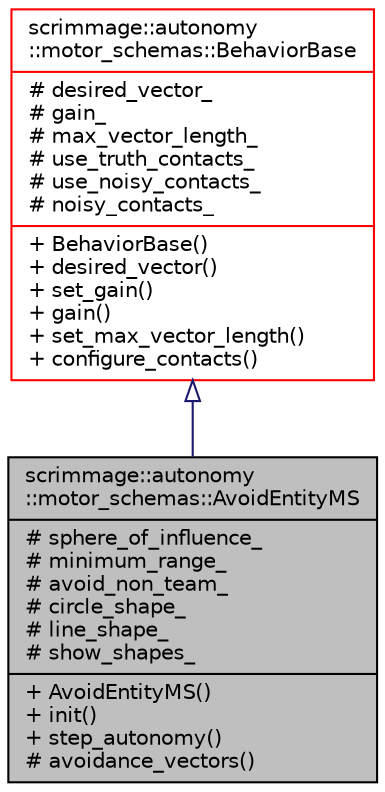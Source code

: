 digraph "scrimmage::autonomy::motor_schemas::AvoidEntityMS"
{
 // LATEX_PDF_SIZE
  edge [fontname="Helvetica",fontsize="10",labelfontname="Helvetica",labelfontsize="10"];
  node [fontname="Helvetica",fontsize="10",shape=record];
  Node1 [label="{scrimmage::autonomy\l::motor_schemas::AvoidEntityMS\n|# sphere_of_influence_\l# minimum_range_\l# avoid_non_team_\l# circle_shape_\l# line_shape_\l# show_shapes_\l|+ AvoidEntityMS()\l+ init()\l+ step_autonomy()\l# avoidance_vectors()\l}",height=0.2,width=0.4,color="black", fillcolor="grey75", style="filled", fontcolor="black",tooltip=" "];
  Node2 -> Node1 [dir="back",color="midnightblue",fontsize="10",style="solid",arrowtail="onormal",fontname="Helvetica"];
  Node2 [label="{scrimmage::autonomy\l::motor_schemas::BehaviorBase\n|# desired_vector_\l# gain_\l# max_vector_length_\l# use_truth_contacts_\l# use_noisy_contacts_\l# noisy_contacts_\l|+ BehaviorBase()\l+ desired_vector()\l+ set_gain()\l+ gain()\l+ set_max_vector_length()\l+ configure_contacts()\l}",height=0.2,width=0.4,color="red", fillcolor="white", style="filled",URL="$classscrimmage_1_1autonomy_1_1motor__schemas_1_1BehaviorBase.html",tooltip=" "];
}
